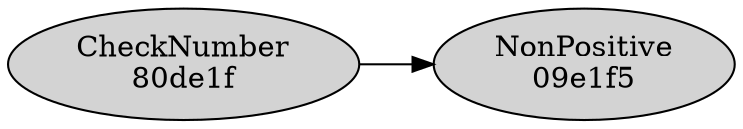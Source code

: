 digraph G {
rankdir=LR;
  "80de1f91-b6c0-49c3-b3ab-b4606ebc112f" [label="CheckNumber\n80de1f", style=filled];
  "09e1f525-22d7-4121-b876-3a8574a2f0d6" [label="NonPositive\n09e1f5", style=filled];
  "80de1f91-b6c0-49c3-b3ab-b4606ebc112f" -> "09e1f525-22d7-4121-b876-3a8574a2f0d6";
}